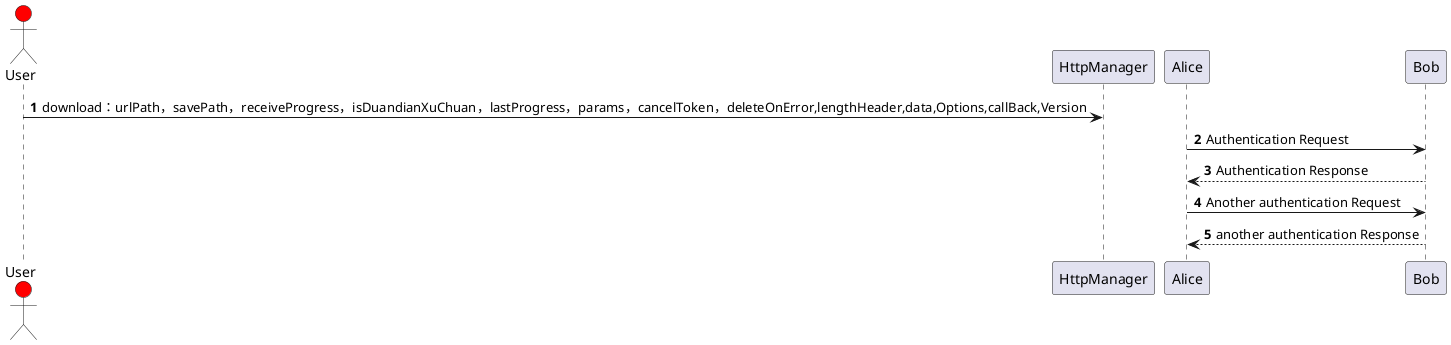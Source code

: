 @startuml
'https://plantuml.com/sequence-diagram

actor User #red
autonumber

User -> HttpManager: download：urlPath，savePath，receiveProgress，isDuandianXuChuan，lastProgress，params，cancelToken，deleteOnError,lengthHeader,data,Options,callBack,Version

Alice -> Bob: Authentication Request
Bob --> Alice: Authentication Response

Alice -> Bob: Another authentication Request
Alice <-- Bob: another authentication Response
@enduml